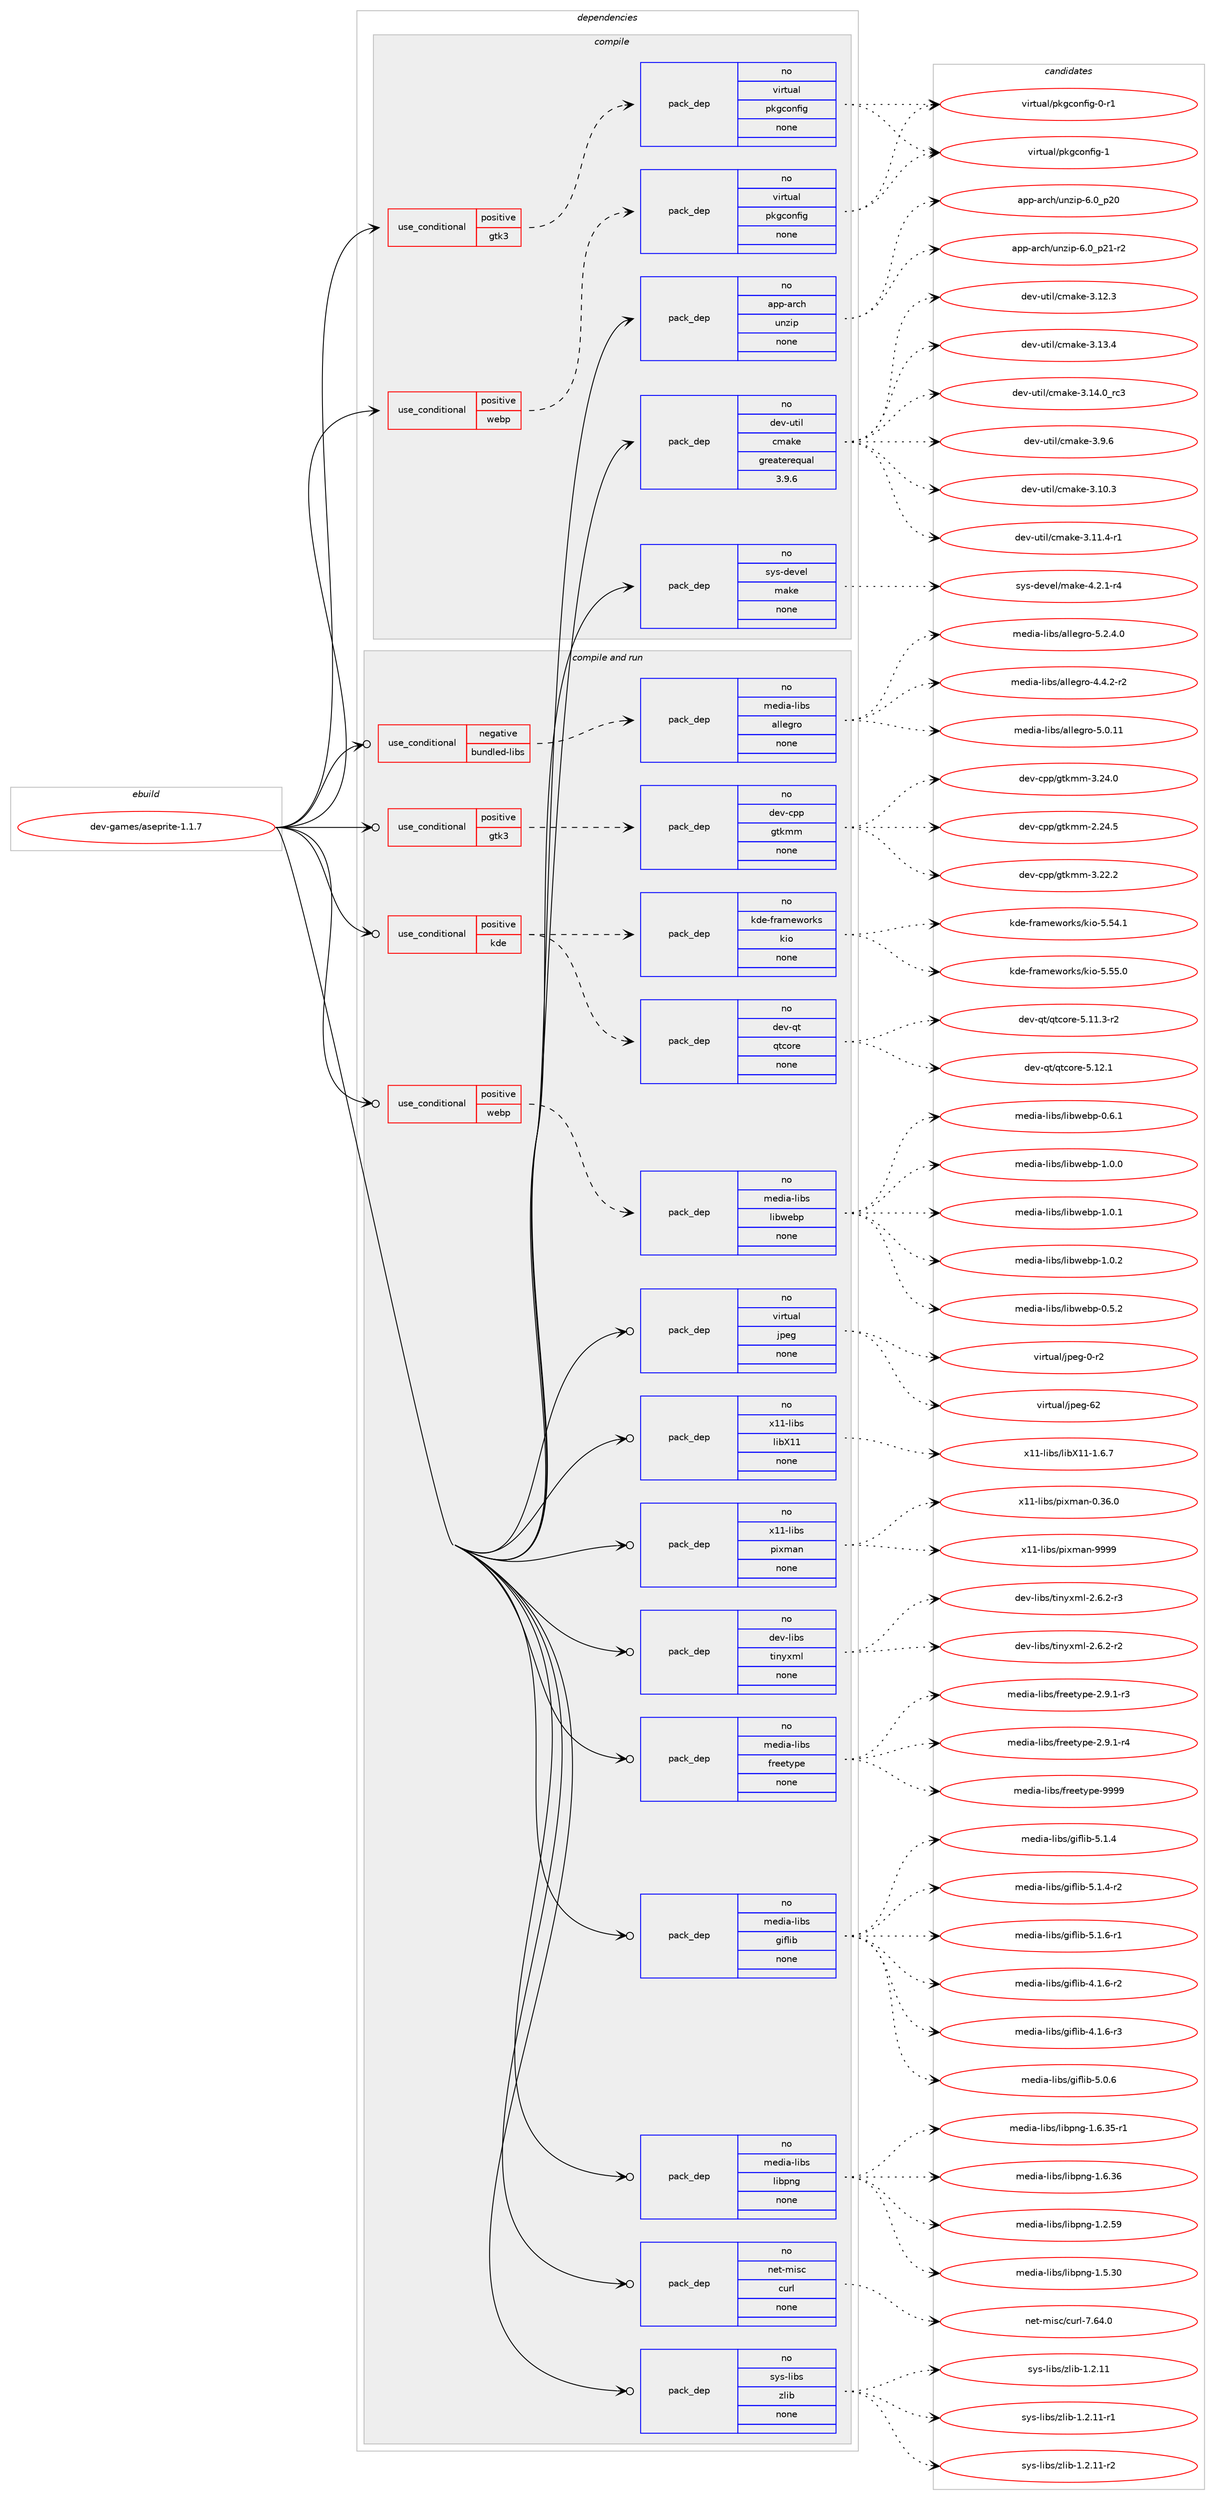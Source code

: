 digraph prolog {

# *************
# Graph options
# *************

newrank=true;
concentrate=true;
compound=true;
graph [rankdir=LR,fontname=Helvetica,fontsize=10,ranksep=1.5];#, ranksep=2.5, nodesep=0.2];
edge  [arrowhead=vee];
node  [fontname=Helvetica,fontsize=10];

# **********
# The ebuild
# **********

subgraph cluster_leftcol {
color=gray;
rank=same;
label=<<i>ebuild</i>>;
id [label="dev-games/aseprite-1.1.7", color=red, width=4, href="../dev-games/aseprite-1.1.7.svg"];
}

# ****************
# The dependencies
# ****************

subgraph cluster_midcol {
color=gray;
label=<<i>dependencies</i>>;
subgraph cluster_compile {
fillcolor="#eeeeee";
style=filled;
label=<<i>compile</i>>;
subgraph cond358266 {
dependency1324529 [label=<<TABLE BORDER="0" CELLBORDER="1" CELLSPACING="0" CELLPADDING="4"><TR><TD ROWSPAN="3" CELLPADDING="10">use_conditional</TD></TR><TR><TD>positive</TD></TR><TR><TD>gtk3</TD></TR></TABLE>>, shape=none, color=red];
subgraph pack945247 {
dependency1324530 [label=<<TABLE BORDER="0" CELLBORDER="1" CELLSPACING="0" CELLPADDING="4" WIDTH="220"><TR><TD ROWSPAN="6" CELLPADDING="30">pack_dep</TD></TR><TR><TD WIDTH="110">no</TD></TR><TR><TD>virtual</TD></TR><TR><TD>pkgconfig</TD></TR><TR><TD>none</TD></TR><TR><TD></TD></TR></TABLE>>, shape=none, color=blue];
}
dependency1324529:e -> dependency1324530:w [weight=20,style="dashed",arrowhead="vee"];
}
id:e -> dependency1324529:w [weight=20,style="solid",arrowhead="vee"];
subgraph cond358267 {
dependency1324531 [label=<<TABLE BORDER="0" CELLBORDER="1" CELLSPACING="0" CELLPADDING="4"><TR><TD ROWSPAN="3" CELLPADDING="10">use_conditional</TD></TR><TR><TD>positive</TD></TR><TR><TD>webp</TD></TR></TABLE>>, shape=none, color=red];
subgraph pack945248 {
dependency1324532 [label=<<TABLE BORDER="0" CELLBORDER="1" CELLSPACING="0" CELLPADDING="4" WIDTH="220"><TR><TD ROWSPAN="6" CELLPADDING="30">pack_dep</TD></TR><TR><TD WIDTH="110">no</TD></TR><TR><TD>virtual</TD></TR><TR><TD>pkgconfig</TD></TR><TR><TD>none</TD></TR><TR><TD></TD></TR></TABLE>>, shape=none, color=blue];
}
dependency1324531:e -> dependency1324532:w [weight=20,style="dashed",arrowhead="vee"];
}
id:e -> dependency1324531:w [weight=20,style="solid",arrowhead="vee"];
subgraph pack945249 {
dependency1324533 [label=<<TABLE BORDER="0" CELLBORDER="1" CELLSPACING="0" CELLPADDING="4" WIDTH="220"><TR><TD ROWSPAN="6" CELLPADDING="30">pack_dep</TD></TR><TR><TD WIDTH="110">no</TD></TR><TR><TD>app-arch</TD></TR><TR><TD>unzip</TD></TR><TR><TD>none</TD></TR><TR><TD></TD></TR></TABLE>>, shape=none, color=blue];
}
id:e -> dependency1324533:w [weight=20,style="solid",arrowhead="vee"];
subgraph pack945250 {
dependency1324534 [label=<<TABLE BORDER="0" CELLBORDER="1" CELLSPACING="0" CELLPADDING="4" WIDTH="220"><TR><TD ROWSPAN="6" CELLPADDING="30">pack_dep</TD></TR><TR><TD WIDTH="110">no</TD></TR><TR><TD>dev-util</TD></TR><TR><TD>cmake</TD></TR><TR><TD>greaterequal</TD></TR><TR><TD>3.9.6</TD></TR></TABLE>>, shape=none, color=blue];
}
id:e -> dependency1324534:w [weight=20,style="solid",arrowhead="vee"];
subgraph pack945251 {
dependency1324535 [label=<<TABLE BORDER="0" CELLBORDER="1" CELLSPACING="0" CELLPADDING="4" WIDTH="220"><TR><TD ROWSPAN="6" CELLPADDING="30">pack_dep</TD></TR><TR><TD WIDTH="110">no</TD></TR><TR><TD>sys-devel</TD></TR><TR><TD>make</TD></TR><TR><TD>none</TD></TR><TR><TD></TD></TR></TABLE>>, shape=none, color=blue];
}
id:e -> dependency1324535:w [weight=20,style="solid",arrowhead="vee"];
}
subgraph cluster_compileandrun {
fillcolor="#eeeeee";
style=filled;
label=<<i>compile and run</i>>;
subgraph cond358268 {
dependency1324536 [label=<<TABLE BORDER="0" CELLBORDER="1" CELLSPACING="0" CELLPADDING="4"><TR><TD ROWSPAN="3" CELLPADDING="10">use_conditional</TD></TR><TR><TD>negative</TD></TR><TR><TD>bundled-libs</TD></TR></TABLE>>, shape=none, color=red];
subgraph pack945252 {
dependency1324537 [label=<<TABLE BORDER="0" CELLBORDER="1" CELLSPACING="0" CELLPADDING="4" WIDTH="220"><TR><TD ROWSPAN="6" CELLPADDING="30">pack_dep</TD></TR><TR><TD WIDTH="110">no</TD></TR><TR><TD>media-libs</TD></TR><TR><TD>allegro</TD></TR><TR><TD>none</TD></TR><TR><TD></TD></TR></TABLE>>, shape=none, color=blue];
}
dependency1324536:e -> dependency1324537:w [weight=20,style="dashed",arrowhead="vee"];
}
id:e -> dependency1324536:w [weight=20,style="solid",arrowhead="odotvee"];
subgraph cond358269 {
dependency1324538 [label=<<TABLE BORDER="0" CELLBORDER="1" CELLSPACING="0" CELLPADDING="4"><TR><TD ROWSPAN="3" CELLPADDING="10">use_conditional</TD></TR><TR><TD>positive</TD></TR><TR><TD>gtk3</TD></TR></TABLE>>, shape=none, color=red];
subgraph pack945253 {
dependency1324539 [label=<<TABLE BORDER="0" CELLBORDER="1" CELLSPACING="0" CELLPADDING="4" WIDTH="220"><TR><TD ROWSPAN="6" CELLPADDING="30">pack_dep</TD></TR><TR><TD WIDTH="110">no</TD></TR><TR><TD>dev-cpp</TD></TR><TR><TD>gtkmm</TD></TR><TR><TD>none</TD></TR><TR><TD></TD></TR></TABLE>>, shape=none, color=blue];
}
dependency1324538:e -> dependency1324539:w [weight=20,style="dashed",arrowhead="vee"];
}
id:e -> dependency1324538:w [weight=20,style="solid",arrowhead="odotvee"];
subgraph cond358270 {
dependency1324540 [label=<<TABLE BORDER="0" CELLBORDER="1" CELLSPACING="0" CELLPADDING="4"><TR><TD ROWSPAN="3" CELLPADDING="10">use_conditional</TD></TR><TR><TD>positive</TD></TR><TR><TD>kde</TD></TR></TABLE>>, shape=none, color=red];
subgraph pack945254 {
dependency1324541 [label=<<TABLE BORDER="0" CELLBORDER="1" CELLSPACING="0" CELLPADDING="4" WIDTH="220"><TR><TD ROWSPAN="6" CELLPADDING="30">pack_dep</TD></TR><TR><TD WIDTH="110">no</TD></TR><TR><TD>dev-qt</TD></TR><TR><TD>qtcore</TD></TR><TR><TD>none</TD></TR><TR><TD></TD></TR></TABLE>>, shape=none, color=blue];
}
dependency1324540:e -> dependency1324541:w [weight=20,style="dashed",arrowhead="vee"];
subgraph pack945255 {
dependency1324542 [label=<<TABLE BORDER="0" CELLBORDER="1" CELLSPACING="0" CELLPADDING="4" WIDTH="220"><TR><TD ROWSPAN="6" CELLPADDING="30">pack_dep</TD></TR><TR><TD WIDTH="110">no</TD></TR><TR><TD>kde-frameworks</TD></TR><TR><TD>kio</TD></TR><TR><TD>none</TD></TR><TR><TD></TD></TR></TABLE>>, shape=none, color=blue];
}
dependency1324540:e -> dependency1324542:w [weight=20,style="dashed",arrowhead="vee"];
}
id:e -> dependency1324540:w [weight=20,style="solid",arrowhead="odotvee"];
subgraph cond358271 {
dependency1324543 [label=<<TABLE BORDER="0" CELLBORDER="1" CELLSPACING="0" CELLPADDING="4"><TR><TD ROWSPAN="3" CELLPADDING="10">use_conditional</TD></TR><TR><TD>positive</TD></TR><TR><TD>webp</TD></TR></TABLE>>, shape=none, color=red];
subgraph pack945256 {
dependency1324544 [label=<<TABLE BORDER="0" CELLBORDER="1" CELLSPACING="0" CELLPADDING="4" WIDTH="220"><TR><TD ROWSPAN="6" CELLPADDING="30">pack_dep</TD></TR><TR><TD WIDTH="110">no</TD></TR><TR><TD>media-libs</TD></TR><TR><TD>libwebp</TD></TR><TR><TD>none</TD></TR><TR><TD></TD></TR></TABLE>>, shape=none, color=blue];
}
dependency1324543:e -> dependency1324544:w [weight=20,style="dashed",arrowhead="vee"];
}
id:e -> dependency1324543:w [weight=20,style="solid",arrowhead="odotvee"];
subgraph pack945257 {
dependency1324545 [label=<<TABLE BORDER="0" CELLBORDER="1" CELLSPACING="0" CELLPADDING="4" WIDTH="220"><TR><TD ROWSPAN="6" CELLPADDING="30">pack_dep</TD></TR><TR><TD WIDTH="110">no</TD></TR><TR><TD>dev-libs</TD></TR><TR><TD>tinyxml</TD></TR><TR><TD>none</TD></TR><TR><TD></TD></TR></TABLE>>, shape=none, color=blue];
}
id:e -> dependency1324545:w [weight=20,style="solid",arrowhead="odotvee"];
subgraph pack945258 {
dependency1324546 [label=<<TABLE BORDER="0" CELLBORDER="1" CELLSPACING="0" CELLPADDING="4" WIDTH="220"><TR><TD ROWSPAN="6" CELLPADDING="30">pack_dep</TD></TR><TR><TD WIDTH="110">no</TD></TR><TR><TD>media-libs</TD></TR><TR><TD>freetype</TD></TR><TR><TD>none</TD></TR><TR><TD></TD></TR></TABLE>>, shape=none, color=blue];
}
id:e -> dependency1324546:w [weight=20,style="solid",arrowhead="odotvee"];
subgraph pack945259 {
dependency1324547 [label=<<TABLE BORDER="0" CELLBORDER="1" CELLSPACING="0" CELLPADDING="4" WIDTH="220"><TR><TD ROWSPAN="6" CELLPADDING="30">pack_dep</TD></TR><TR><TD WIDTH="110">no</TD></TR><TR><TD>media-libs</TD></TR><TR><TD>giflib</TD></TR><TR><TD>none</TD></TR><TR><TD></TD></TR></TABLE>>, shape=none, color=blue];
}
id:e -> dependency1324547:w [weight=20,style="solid",arrowhead="odotvee"];
subgraph pack945260 {
dependency1324548 [label=<<TABLE BORDER="0" CELLBORDER="1" CELLSPACING="0" CELLPADDING="4" WIDTH="220"><TR><TD ROWSPAN="6" CELLPADDING="30">pack_dep</TD></TR><TR><TD WIDTH="110">no</TD></TR><TR><TD>media-libs</TD></TR><TR><TD>libpng</TD></TR><TR><TD>none</TD></TR><TR><TD></TD></TR></TABLE>>, shape=none, color=blue];
}
id:e -> dependency1324548:w [weight=20,style="solid",arrowhead="odotvee"];
subgraph pack945261 {
dependency1324549 [label=<<TABLE BORDER="0" CELLBORDER="1" CELLSPACING="0" CELLPADDING="4" WIDTH="220"><TR><TD ROWSPAN="6" CELLPADDING="30">pack_dep</TD></TR><TR><TD WIDTH="110">no</TD></TR><TR><TD>net-misc</TD></TR><TR><TD>curl</TD></TR><TR><TD>none</TD></TR><TR><TD></TD></TR></TABLE>>, shape=none, color=blue];
}
id:e -> dependency1324549:w [weight=20,style="solid",arrowhead="odotvee"];
subgraph pack945262 {
dependency1324550 [label=<<TABLE BORDER="0" CELLBORDER="1" CELLSPACING="0" CELLPADDING="4" WIDTH="220"><TR><TD ROWSPAN="6" CELLPADDING="30">pack_dep</TD></TR><TR><TD WIDTH="110">no</TD></TR><TR><TD>sys-libs</TD></TR><TR><TD>zlib</TD></TR><TR><TD>none</TD></TR><TR><TD></TD></TR></TABLE>>, shape=none, color=blue];
}
id:e -> dependency1324550:w [weight=20,style="solid",arrowhead="odotvee"];
subgraph pack945263 {
dependency1324551 [label=<<TABLE BORDER="0" CELLBORDER="1" CELLSPACING="0" CELLPADDING="4" WIDTH="220"><TR><TD ROWSPAN="6" CELLPADDING="30">pack_dep</TD></TR><TR><TD WIDTH="110">no</TD></TR><TR><TD>virtual</TD></TR><TR><TD>jpeg</TD></TR><TR><TD>none</TD></TR><TR><TD></TD></TR></TABLE>>, shape=none, color=blue];
}
id:e -> dependency1324551:w [weight=20,style="solid",arrowhead="odotvee"];
subgraph pack945264 {
dependency1324552 [label=<<TABLE BORDER="0" CELLBORDER="1" CELLSPACING="0" CELLPADDING="4" WIDTH="220"><TR><TD ROWSPAN="6" CELLPADDING="30">pack_dep</TD></TR><TR><TD WIDTH="110">no</TD></TR><TR><TD>x11-libs</TD></TR><TR><TD>libX11</TD></TR><TR><TD>none</TD></TR><TR><TD></TD></TR></TABLE>>, shape=none, color=blue];
}
id:e -> dependency1324552:w [weight=20,style="solid",arrowhead="odotvee"];
subgraph pack945265 {
dependency1324553 [label=<<TABLE BORDER="0" CELLBORDER="1" CELLSPACING="0" CELLPADDING="4" WIDTH="220"><TR><TD ROWSPAN="6" CELLPADDING="30">pack_dep</TD></TR><TR><TD WIDTH="110">no</TD></TR><TR><TD>x11-libs</TD></TR><TR><TD>pixman</TD></TR><TR><TD>none</TD></TR><TR><TD></TD></TR></TABLE>>, shape=none, color=blue];
}
id:e -> dependency1324553:w [weight=20,style="solid",arrowhead="odotvee"];
}
subgraph cluster_run {
fillcolor="#eeeeee";
style=filled;
label=<<i>run</i>>;
}
}

# **************
# The candidates
# **************

subgraph cluster_choices {
rank=same;
color=gray;
label=<<i>candidates</i>>;

subgraph choice945247 {
color=black;
nodesep=1;
choice11810511411611797108471121071039911111010210510345484511449 [label="virtual/pkgconfig-0-r1", color=red, width=4,href="../virtual/pkgconfig-0-r1.svg"];
choice1181051141161179710847112107103991111101021051034549 [label="virtual/pkgconfig-1", color=red, width=4,href="../virtual/pkgconfig-1.svg"];
dependency1324530:e -> choice11810511411611797108471121071039911111010210510345484511449:w [style=dotted,weight="100"];
dependency1324530:e -> choice1181051141161179710847112107103991111101021051034549:w [style=dotted,weight="100"];
}
subgraph choice945248 {
color=black;
nodesep=1;
choice11810511411611797108471121071039911111010210510345484511449 [label="virtual/pkgconfig-0-r1", color=red, width=4,href="../virtual/pkgconfig-0-r1.svg"];
choice1181051141161179710847112107103991111101021051034549 [label="virtual/pkgconfig-1", color=red, width=4,href="../virtual/pkgconfig-1.svg"];
dependency1324532:e -> choice11810511411611797108471121071039911111010210510345484511449:w [style=dotted,weight="100"];
dependency1324532:e -> choice1181051141161179710847112107103991111101021051034549:w [style=dotted,weight="100"];
}
subgraph choice945249 {
color=black;
nodesep=1;
choice971121124597114991044711711012210511245544648951125048 [label="app-arch/unzip-6.0_p20", color=red, width=4,href="../app-arch/unzip-6.0_p20.svg"];
choice9711211245971149910447117110122105112455446489511250494511450 [label="app-arch/unzip-6.0_p21-r2", color=red, width=4,href="../app-arch/unzip-6.0_p21-r2.svg"];
dependency1324533:e -> choice971121124597114991044711711012210511245544648951125048:w [style=dotted,weight="100"];
dependency1324533:e -> choice9711211245971149910447117110122105112455446489511250494511450:w [style=dotted,weight="100"];
}
subgraph choice945250 {
color=black;
nodesep=1;
choice1001011184511711610510847991099710710145514649484651 [label="dev-util/cmake-3.10.3", color=red, width=4,href="../dev-util/cmake-3.10.3.svg"];
choice10010111845117116105108479910997107101455146494946524511449 [label="dev-util/cmake-3.11.4-r1", color=red, width=4,href="../dev-util/cmake-3.11.4-r1.svg"];
choice1001011184511711610510847991099710710145514649504651 [label="dev-util/cmake-3.12.3", color=red, width=4,href="../dev-util/cmake-3.12.3.svg"];
choice1001011184511711610510847991099710710145514649514652 [label="dev-util/cmake-3.13.4", color=red, width=4,href="../dev-util/cmake-3.13.4.svg"];
choice1001011184511711610510847991099710710145514649524648951149951 [label="dev-util/cmake-3.14.0_rc3", color=red, width=4,href="../dev-util/cmake-3.14.0_rc3.svg"];
choice10010111845117116105108479910997107101455146574654 [label="dev-util/cmake-3.9.6", color=red, width=4,href="../dev-util/cmake-3.9.6.svg"];
dependency1324534:e -> choice1001011184511711610510847991099710710145514649484651:w [style=dotted,weight="100"];
dependency1324534:e -> choice10010111845117116105108479910997107101455146494946524511449:w [style=dotted,weight="100"];
dependency1324534:e -> choice1001011184511711610510847991099710710145514649504651:w [style=dotted,weight="100"];
dependency1324534:e -> choice1001011184511711610510847991099710710145514649514652:w [style=dotted,weight="100"];
dependency1324534:e -> choice1001011184511711610510847991099710710145514649524648951149951:w [style=dotted,weight="100"];
dependency1324534:e -> choice10010111845117116105108479910997107101455146574654:w [style=dotted,weight="100"];
}
subgraph choice945251 {
color=black;
nodesep=1;
choice1151211154510010111810110847109971071014552465046494511452 [label="sys-devel/make-4.2.1-r4", color=red, width=4,href="../sys-devel/make-4.2.1-r4.svg"];
dependency1324535:e -> choice1151211154510010111810110847109971071014552465046494511452:w [style=dotted,weight="100"];
}
subgraph choice945252 {
color=black;
nodesep=1;
choice10910110010597451081059811547971081081011031141114552465246504511450 [label="media-libs/allegro-4.4.2-r2", color=red, width=4,href="../media-libs/allegro-4.4.2-r2.svg"];
choice109101100105974510810598115479710810810110311411145534648464949 [label="media-libs/allegro-5.0.11", color=red, width=4,href="../media-libs/allegro-5.0.11.svg"];
choice10910110010597451081059811547971081081011031141114553465046524648 [label="media-libs/allegro-5.2.4.0", color=red, width=4,href="../media-libs/allegro-5.2.4.0.svg"];
dependency1324537:e -> choice10910110010597451081059811547971081081011031141114552465246504511450:w [style=dotted,weight="100"];
dependency1324537:e -> choice109101100105974510810598115479710810810110311411145534648464949:w [style=dotted,weight="100"];
dependency1324537:e -> choice10910110010597451081059811547971081081011031141114553465046524648:w [style=dotted,weight="100"];
}
subgraph choice945253 {
color=black;
nodesep=1;
choice10010111845991121124710311610710910945504650524653 [label="dev-cpp/gtkmm-2.24.5", color=red, width=4,href="../dev-cpp/gtkmm-2.24.5.svg"];
choice10010111845991121124710311610710910945514650504650 [label="dev-cpp/gtkmm-3.22.2", color=red, width=4,href="../dev-cpp/gtkmm-3.22.2.svg"];
choice10010111845991121124710311610710910945514650524648 [label="dev-cpp/gtkmm-3.24.0", color=red, width=4,href="../dev-cpp/gtkmm-3.24.0.svg"];
dependency1324539:e -> choice10010111845991121124710311610710910945504650524653:w [style=dotted,weight="100"];
dependency1324539:e -> choice10010111845991121124710311610710910945514650504650:w [style=dotted,weight="100"];
dependency1324539:e -> choice10010111845991121124710311610710910945514650524648:w [style=dotted,weight="100"];
}
subgraph choice945254 {
color=black;
nodesep=1;
choice100101118451131164711311699111114101455346494946514511450 [label="dev-qt/qtcore-5.11.3-r2", color=red, width=4,href="../dev-qt/qtcore-5.11.3-r2.svg"];
choice10010111845113116471131169911111410145534649504649 [label="dev-qt/qtcore-5.12.1", color=red, width=4,href="../dev-qt/qtcore-5.12.1.svg"];
dependency1324541:e -> choice100101118451131164711311699111114101455346494946514511450:w [style=dotted,weight="100"];
dependency1324541:e -> choice10010111845113116471131169911111410145534649504649:w [style=dotted,weight="100"];
}
subgraph choice945255 {
color=black;
nodesep=1;
choice10710010145102114971091011191111141071154710710511145534653524649 [label="kde-frameworks/kio-5.54.1", color=red, width=4,href="../kde-frameworks/kio-5.54.1.svg"];
choice10710010145102114971091011191111141071154710710511145534653534648 [label="kde-frameworks/kio-5.55.0", color=red, width=4,href="../kde-frameworks/kio-5.55.0.svg"];
dependency1324542:e -> choice10710010145102114971091011191111141071154710710511145534653524649:w [style=dotted,weight="100"];
dependency1324542:e -> choice10710010145102114971091011191111141071154710710511145534653534648:w [style=dotted,weight="100"];
}
subgraph choice945256 {
color=black;
nodesep=1;
choice109101100105974510810598115471081059811910198112454846534650 [label="media-libs/libwebp-0.5.2", color=red, width=4,href="../media-libs/libwebp-0.5.2.svg"];
choice109101100105974510810598115471081059811910198112454846544649 [label="media-libs/libwebp-0.6.1", color=red, width=4,href="../media-libs/libwebp-0.6.1.svg"];
choice109101100105974510810598115471081059811910198112454946484648 [label="media-libs/libwebp-1.0.0", color=red, width=4,href="../media-libs/libwebp-1.0.0.svg"];
choice109101100105974510810598115471081059811910198112454946484649 [label="media-libs/libwebp-1.0.1", color=red, width=4,href="../media-libs/libwebp-1.0.1.svg"];
choice109101100105974510810598115471081059811910198112454946484650 [label="media-libs/libwebp-1.0.2", color=red, width=4,href="../media-libs/libwebp-1.0.2.svg"];
dependency1324544:e -> choice109101100105974510810598115471081059811910198112454846534650:w [style=dotted,weight="100"];
dependency1324544:e -> choice109101100105974510810598115471081059811910198112454846544649:w [style=dotted,weight="100"];
dependency1324544:e -> choice109101100105974510810598115471081059811910198112454946484648:w [style=dotted,weight="100"];
dependency1324544:e -> choice109101100105974510810598115471081059811910198112454946484649:w [style=dotted,weight="100"];
dependency1324544:e -> choice109101100105974510810598115471081059811910198112454946484650:w [style=dotted,weight="100"];
}
subgraph choice945257 {
color=black;
nodesep=1;
choice1001011184510810598115471161051101211201091084550465446504511450 [label="dev-libs/tinyxml-2.6.2-r2", color=red, width=4,href="../dev-libs/tinyxml-2.6.2-r2.svg"];
choice1001011184510810598115471161051101211201091084550465446504511451 [label="dev-libs/tinyxml-2.6.2-r3", color=red, width=4,href="../dev-libs/tinyxml-2.6.2-r3.svg"];
dependency1324545:e -> choice1001011184510810598115471161051101211201091084550465446504511450:w [style=dotted,weight="100"];
dependency1324545:e -> choice1001011184510810598115471161051101211201091084550465446504511451:w [style=dotted,weight="100"];
}
subgraph choice945258 {
color=black;
nodesep=1;
choice109101100105974510810598115471021141011011161211121014550465746494511451 [label="media-libs/freetype-2.9.1-r3", color=red, width=4,href="../media-libs/freetype-2.9.1-r3.svg"];
choice109101100105974510810598115471021141011011161211121014550465746494511452 [label="media-libs/freetype-2.9.1-r4", color=red, width=4,href="../media-libs/freetype-2.9.1-r4.svg"];
choice109101100105974510810598115471021141011011161211121014557575757 [label="media-libs/freetype-9999", color=red, width=4,href="../media-libs/freetype-9999.svg"];
dependency1324546:e -> choice109101100105974510810598115471021141011011161211121014550465746494511451:w [style=dotted,weight="100"];
dependency1324546:e -> choice109101100105974510810598115471021141011011161211121014550465746494511452:w [style=dotted,weight="100"];
dependency1324546:e -> choice109101100105974510810598115471021141011011161211121014557575757:w [style=dotted,weight="100"];
}
subgraph choice945259 {
color=black;
nodesep=1;
choice10910110010597451081059811547103105102108105984552464946544511450 [label="media-libs/giflib-4.1.6-r2", color=red, width=4,href="../media-libs/giflib-4.1.6-r2.svg"];
choice10910110010597451081059811547103105102108105984552464946544511451 [label="media-libs/giflib-4.1.6-r3", color=red, width=4,href="../media-libs/giflib-4.1.6-r3.svg"];
choice1091011001059745108105981154710310510210810598455346484654 [label="media-libs/giflib-5.0.6", color=red, width=4,href="../media-libs/giflib-5.0.6.svg"];
choice1091011001059745108105981154710310510210810598455346494652 [label="media-libs/giflib-5.1.4", color=red, width=4,href="../media-libs/giflib-5.1.4.svg"];
choice10910110010597451081059811547103105102108105984553464946524511450 [label="media-libs/giflib-5.1.4-r2", color=red, width=4,href="../media-libs/giflib-5.1.4-r2.svg"];
choice10910110010597451081059811547103105102108105984553464946544511449 [label="media-libs/giflib-5.1.6-r1", color=red, width=4,href="../media-libs/giflib-5.1.6-r1.svg"];
dependency1324547:e -> choice10910110010597451081059811547103105102108105984552464946544511450:w [style=dotted,weight="100"];
dependency1324547:e -> choice10910110010597451081059811547103105102108105984552464946544511451:w [style=dotted,weight="100"];
dependency1324547:e -> choice1091011001059745108105981154710310510210810598455346484654:w [style=dotted,weight="100"];
dependency1324547:e -> choice1091011001059745108105981154710310510210810598455346494652:w [style=dotted,weight="100"];
dependency1324547:e -> choice10910110010597451081059811547103105102108105984553464946524511450:w [style=dotted,weight="100"];
dependency1324547:e -> choice10910110010597451081059811547103105102108105984553464946544511449:w [style=dotted,weight="100"];
}
subgraph choice945260 {
color=black;
nodesep=1;
choice109101100105974510810598115471081059811211010345494650465357 [label="media-libs/libpng-1.2.59", color=red, width=4,href="../media-libs/libpng-1.2.59.svg"];
choice109101100105974510810598115471081059811211010345494653465148 [label="media-libs/libpng-1.5.30", color=red, width=4,href="../media-libs/libpng-1.5.30.svg"];
choice1091011001059745108105981154710810598112110103454946544651534511449 [label="media-libs/libpng-1.6.35-r1", color=red, width=4,href="../media-libs/libpng-1.6.35-r1.svg"];
choice109101100105974510810598115471081059811211010345494654465154 [label="media-libs/libpng-1.6.36", color=red, width=4,href="../media-libs/libpng-1.6.36.svg"];
dependency1324548:e -> choice109101100105974510810598115471081059811211010345494650465357:w [style=dotted,weight="100"];
dependency1324548:e -> choice109101100105974510810598115471081059811211010345494653465148:w [style=dotted,weight="100"];
dependency1324548:e -> choice1091011001059745108105981154710810598112110103454946544651534511449:w [style=dotted,weight="100"];
dependency1324548:e -> choice109101100105974510810598115471081059811211010345494654465154:w [style=dotted,weight="100"];
}
subgraph choice945261 {
color=black;
nodesep=1;
choice1101011164510910511599479911711410845554654524648 [label="net-misc/curl-7.64.0", color=red, width=4,href="../net-misc/curl-7.64.0.svg"];
dependency1324549:e -> choice1101011164510910511599479911711410845554654524648:w [style=dotted,weight="100"];
}
subgraph choice945262 {
color=black;
nodesep=1;
choice1151211154510810598115471221081059845494650464949 [label="sys-libs/zlib-1.2.11", color=red, width=4,href="../sys-libs/zlib-1.2.11.svg"];
choice11512111545108105981154712210810598454946504649494511449 [label="sys-libs/zlib-1.2.11-r1", color=red, width=4,href="../sys-libs/zlib-1.2.11-r1.svg"];
choice11512111545108105981154712210810598454946504649494511450 [label="sys-libs/zlib-1.2.11-r2", color=red, width=4,href="../sys-libs/zlib-1.2.11-r2.svg"];
dependency1324550:e -> choice1151211154510810598115471221081059845494650464949:w [style=dotted,weight="100"];
dependency1324550:e -> choice11512111545108105981154712210810598454946504649494511449:w [style=dotted,weight="100"];
dependency1324550:e -> choice11512111545108105981154712210810598454946504649494511450:w [style=dotted,weight="100"];
}
subgraph choice945263 {
color=black;
nodesep=1;
choice118105114116117971084710611210110345484511450 [label="virtual/jpeg-0-r2", color=red, width=4,href="../virtual/jpeg-0-r2.svg"];
choice1181051141161179710847106112101103455450 [label="virtual/jpeg-62", color=red, width=4,href="../virtual/jpeg-62.svg"];
dependency1324551:e -> choice118105114116117971084710611210110345484511450:w [style=dotted,weight="100"];
dependency1324551:e -> choice1181051141161179710847106112101103455450:w [style=dotted,weight="100"];
}
subgraph choice945264 {
color=black;
nodesep=1;
choice120494945108105981154710810598884949454946544655 [label="x11-libs/libX11-1.6.7", color=red, width=4,href="../x11-libs/libX11-1.6.7.svg"];
dependency1324552:e -> choice120494945108105981154710810598884949454946544655:w [style=dotted,weight="100"];
}
subgraph choice945265 {
color=black;
nodesep=1;
choice12049494510810598115471121051201099711045484651544648 [label="x11-libs/pixman-0.36.0", color=red, width=4,href="../x11-libs/pixman-0.36.0.svg"];
choice1204949451081059811547112105120109971104557575757 [label="x11-libs/pixman-9999", color=red, width=4,href="../x11-libs/pixman-9999.svg"];
dependency1324553:e -> choice12049494510810598115471121051201099711045484651544648:w [style=dotted,weight="100"];
dependency1324553:e -> choice1204949451081059811547112105120109971104557575757:w [style=dotted,weight="100"];
}
}

}
